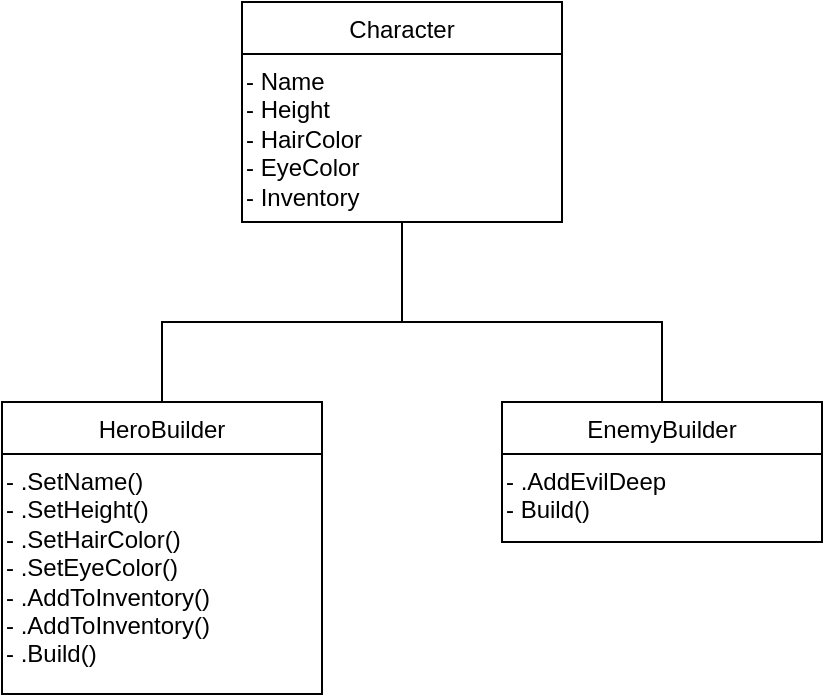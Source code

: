 <mxfile version="24.4.2" type="device">
  <diagram id="C5RBs43oDa-KdzZeNtuy" name="Page-1">
    <mxGraphModel dx="1032" dy="1139" grid="1" gridSize="10" guides="1" tooltips="1" connect="1" arrows="1" fold="1" page="1" pageScale="1" pageWidth="827" pageHeight="1169" math="0" shadow="0">
      <root>
        <mxCell id="WIyWlLk6GJQsqaUBKTNV-0" />
        <mxCell id="WIyWlLk6GJQsqaUBKTNV-1" parent="WIyWlLk6GJQsqaUBKTNV-0" />
        <mxCell id="zkfFHV4jXpPFQw0GAbJ--6" value="HeroBuilder" style="swimlane;fontStyle=0;align=center;verticalAlign=top;childLayout=stackLayout;horizontal=1;startSize=26;horizontalStack=0;resizeParent=1;resizeLast=0;collapsible=1;marginBottom=0;rounded=0;shadow=0;strokeWidth=1;" parent="WIyWlLk6GJQsqaUBKTNV-1" vertex="1">
          <mxGeometry x="120" y="240" width="160" height="146" as="geometry">
            <mxRectangle x="130" y="380" width="160" height="26" as="alternateBounds" />
          </mxGeometry>
        </mxCell>
        <mxCell id="Eyd-fTKY9sBLvAE9kY4o-0" value="- .SetName()&#xa;- .SetHeight()&#xa;- .SetHairColor()&#xa;- .SetEyeColor()&#xa;- .AddToInventory()&#xa;- .AddToInventory()&#xa;- .Build()" style="text;whiteSpace=wrap;" parent="zkfFHV4jXpPFQw0GAbJ--6" vertex="1">
          <mxGeometry y="26" width="160" height="120" as="geometry" />
        </mxCell>
        <mxCell id="Eyd-fTKY9sBLvAE9kY4o-1" value="EnemyBuilder" style="swimlane;fontStyle=0;align=center;verticalAlign=top;childLayout=stackLayout;horizontal=1;startSize=26;horizontalStack=0;resizeParent=1;resizeLast=0;collapsible=1;marginBottom=0;rounded=0;shadow=0;strokeWidth=1;" parent="WIyWlLk6GJQsqaUBKTNV-1" vertex="1">
          <mxGeometry x="370" y="240" width="160" height="70" as="geometry">
            <mxRectangle x="130" y="380" width="160" height="26" as="alternateBounds" />
          </mxGeometry>
        </mxCell>
        <mxCell id="Eyd-fTKY9sBLvAE9kY4o-2" value="- .AddEvilDeep&#xa;- Build()" style="text;whiteSpace=wrap;" parent="Eyd-fTKY9sBLvAE9kY4o-1" vertex="1">
          <mxGeometry y="26" width="160" height="44" as="geometry" />
        </mxCell>
        <mxCell id="Eyd-fTKY9sBLvAE9kY4o-3" value="Character" style="swimlane;fontStyle=0;align=center;verticalAlign=top;childLayout=stackLayout;horizontal=1;startSize=26;horizontalStack=0;resizeParent=1;resizeLast=0;collapsible=1;marginBottom=0;rounded=0;shadow=0;strokeWidth=1;" parent="WIyWlLk6GJQsqaUBKTNV-1" vertex="1">
          <mxGeometry x="240" y="40" width="160" height="110" as="geometry">
            <mxRectangle x="130" y="380" width="160" height="26" as="alternateBounds" />
          </mxGeometry>
        </mxCell>
        <mxCell id="Eyd-fTKY9sBLvAE9kY4o-4" value="- Name&#xa;- Height&#xa;- HairColor&#xa;- EyeColor&#xa;- Inventory" style="text;whiteSpace=wrap;" parent="Eyd-fTKY9sBLvAE9kY4o-3" vertex="1">
          <mxGeometry y="26" width="160" height="84" as="geometry" />
        </mxCell>
        <mxCell id="JyExvR04mLAPdsQT7h0K-1" value="" style="endArrow=none;html=1;rounded=0;exitX=0.5;exitY=0;exitDx=0;exitDy=0;entryX=0.5;entryY=0;entryDx=0;entryDy=0;" edge="1" parent="WIyWlLk6GJQsqaUBKTNV-1" source="zkfFHV4jXpPFQw0GAbJ--6" target="Eyd-fTKY9sBLvAE9kY4o-1">
          <mxGeometry width="50" height="50" relative="1" as="geometry">
            <mxPoint x="170" y="210" as="sourcePoint" />
            <mxPoint x="470" y="210" as="targetPoint" />
            <Array as="points">
              <mxPoint x="200" y="200" />
              <mxPoint x="450" y="200" />
            </Array>
          </mxGeometry>
        </mxCell>
        <mxCell id="JyExvR04mLAPdsQT7h0K-2" value="" style="endArrow=none;html=1;rounded=0;exitX=0.5;exitY=1;exitDx=0;exitDy=0;" edge="1" parent="WIyWlLk6GJQsqaUBKTNV-1" source="Eyd-fTKY9sBLvAE9kY4o-4">
          <mxGeometry width="50" height="50" relative="1" as="geometry">
            <mxPoint x="350" y="380" as="sourcePoint" />
            <mxPoint x="320" y="200" as="targetPoint" />
          </mxGeometry>
        </mxCell>
      </root>
    </mxGraphModel>
  </diagram>
</mxfile>
